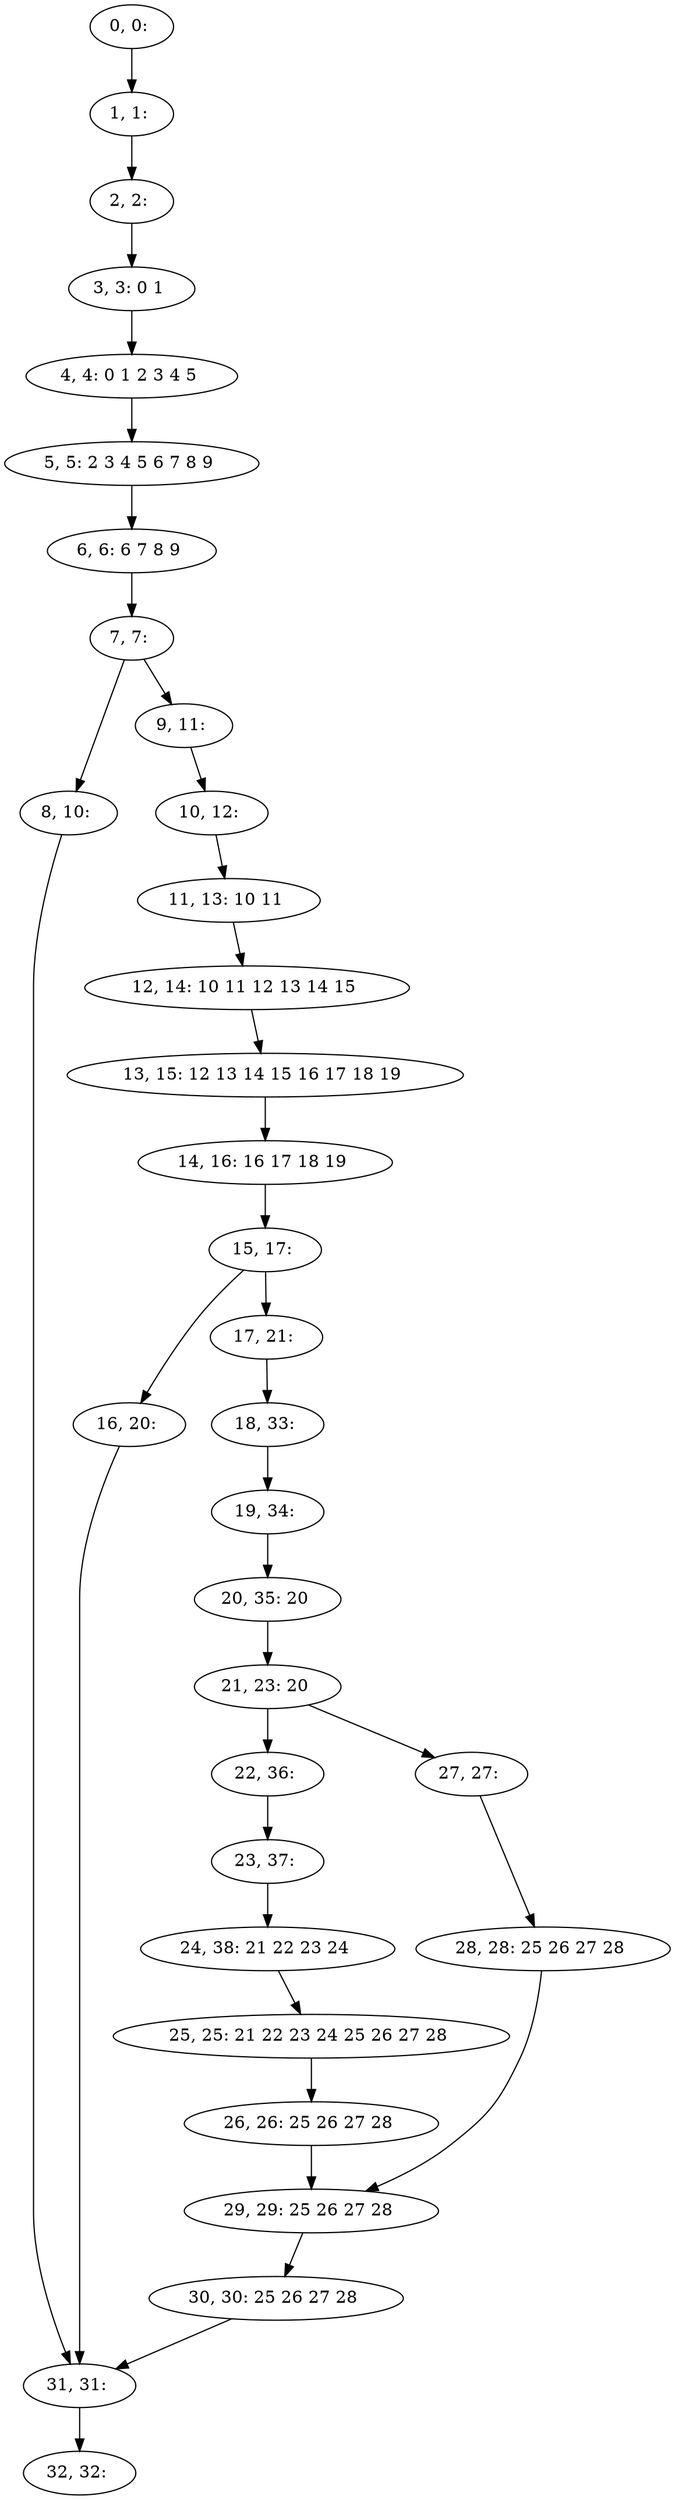digraph G {
0[label="0, 0: "];
1[label="1, 1: "];
2[label="2, 2: "];
3[label="3, 3: 0 1 "];
4[label="4, 4: 0 1 2 3 4 5 "];
5[label="5, 5: 2 3 4 5 6 7 8 9 "];
6[label="6, 6: 6 7 8 9 "];
7[label="7, 7: "];
8[label="8, 10: "];
9[label="9, 11: "];
10[label="10, 12: "];
11[label="11, 13: 10 11 "];
12[label="12, 14: 10 11 12 13 14 15 "];
13[label="13, 15: 12 13 14 15 16 17 18 19 "];
14[label="14, 16: 16 17 18 19 "];
15[label="15, 17: "];
16[label="16, 20: "];
17[label="17, 21: "];
18[label="18, 33: "];
19[label="19, 34: "];
20[label="20, 35: 20 "];
21[label="21, 23: 20 "];
22[label="22, 36: "];
23[label="23, 37: "];
24[label="24, 38: 21 22 23 24 "];
25[label="25, 25: 21 22 23 24 25 26 27 28 "];
26[label="26, 26: 25 26 27 28 "];
27[label="27, 27: "];
28[label="28, 28: 25 26 27 28 "];
29[label="29, 29: 25 26 27 28 "];
30[label="30, 30: 25 26 27 28 "];
31[label="31, 31: "];
32[label="32, 32: "];
0->1 ;
1->2 ;
2->3 ;
3->4 ;
4->5 ;
5->6 ;
6->7 ;
7->8 ;
7->9 ;
8->31 ;
9->10 ;
10->11 ;
11->12 ;
12->13 ;
13->14 ;
14->15 ;
15->16 ;
15->17 ;
16->31 ;
17->18 ;
18->19 ;
19->20 ;
20->21 ;
21->22 ;
21->27 ;
22->23 ;
23->24 ;
24->25 ;
25->26 ;
26->29 ;
27->28 ;
28->29 ;
29->30 ;
30->31 ;
31->32 ;
}
